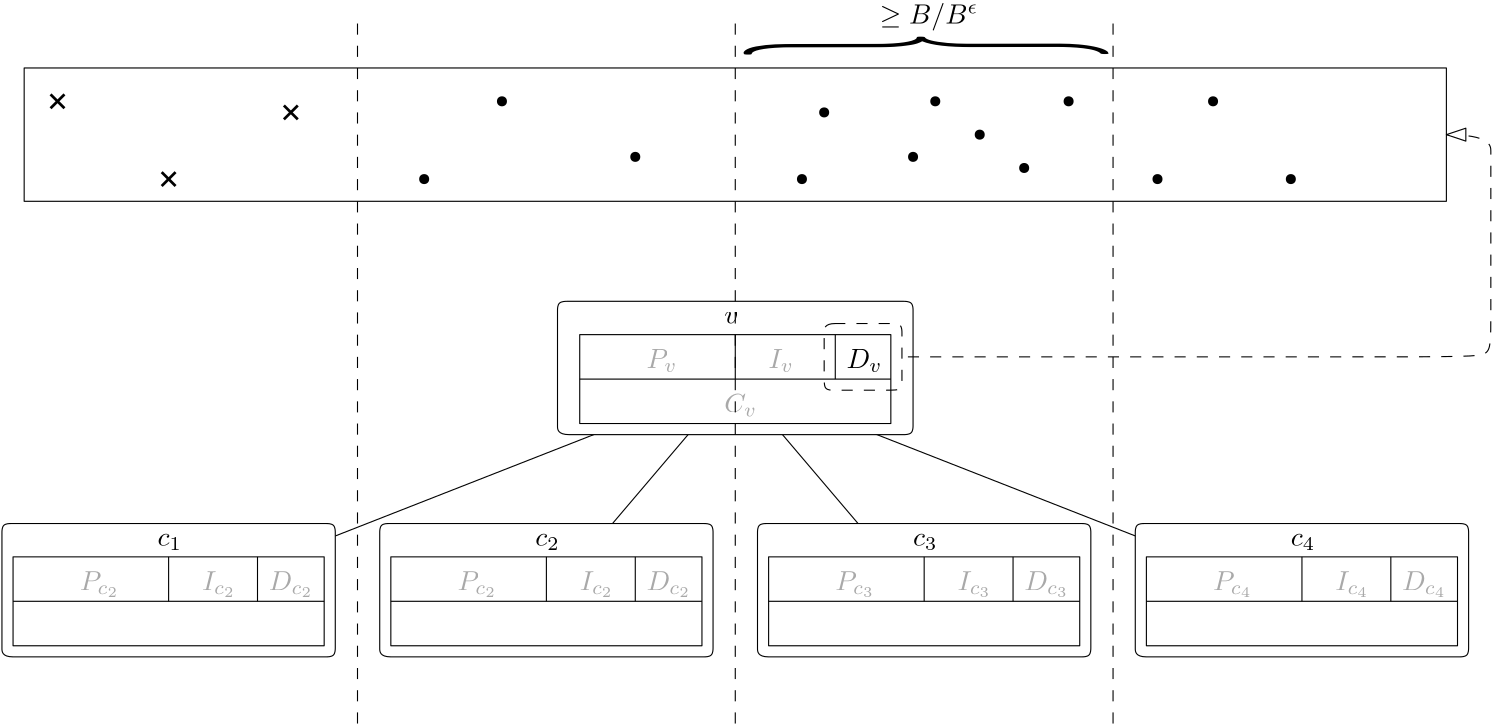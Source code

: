 <?xml version="1.0"?>
<!DOCTYPE ipe SYSTEM "ipe.dtd">
<ipe version="70107" creator="Ipe 7.2.2">
<info created="D:20160503183544" modified="D:20160515160229"/>
<ipestyle name="basic">
<symbol name="arrow/arc(spx)">
<path stroke="sym-stroke" fill="sym-stroke" pen="sym-pen">
0 0 m
-1 0.333 l
-1 -0.333 l
h
</path>
</symbol>
<symbol name="arrow/farc(spx)">
<path stroke="sym-stroke" fill="white" pen="sym-pen">
0 0 m
-1 0.333 l
-1 -0.333 l
h
</path>
</symbol>
<symbol name="arrow/ptarc(spx)">
<path stroke="sym-stroke" fill="sym-stroke" pen="sym-pen">
0 0 m
-1 0.333 l
-0.8 0 l
-1 -0.333 l
h
</path>
</symbol>
<symbol name="arrow/fptarc(spx)">
<path stroke="sym-stroke" fill="white" pen="sym-pen">
0 0 m
-1 0.333 l
-0.8 0 l
-1 -0.333 l
h
</path>
</symbol>
<symbol name="mark/circle(sx)" transformations="translations">
<path fill="sym-stroke">
0.6 0 0 0.6 0 0 e
0.4 0 0 0.4 0 0 e
</path>
</symbol>
<symbol name="mark/disk(sx)" transformations="translations">
<path fill="sym-stroke">
0.6 0 0 0.6 0 0 e
</path>
</symbol>
<symbol name="mark/fdisk(sfx)" transformations="translations">
<group>
<path fill="sym-fill">
0.5 0 0 0.5 0 0 e
</path>
<path fill="sym-stroke" fillrule="eofill">
0.6 0 0 0.6 0 0 e
0.4 0 0 0.4 0 0 e
</path>
</group>
</symbol>
<symbol name="mark/box(sx)" transformations="translations">
<path fill="sym-stroke" fillrule="eofill">
-0.6 -0.6 m
0.6 -0.6 l
0.6 0.6 l
-0.6 0.6 l
h
-0.4 -0.4 m
0.4 -0.4 l
0.4 0.4 l
-0.4 0.4 l
h
</path>
</symbol>
<symbol name="mark/square(sx)" transformations="translations">
<path fill="sym-stroke">
-0.6 -0.6 m
0.6 -0.6 l
0.6 0.6 l
-0.6 0.6 l
h
</path>
</symbol>
<symbol name="mark/fsquare(sfx)" transformations="translations">
<group>
<path fill="sym-fill">
-0.5 -0.5 m
0.5 -0.5 l
0.5 0.5 l
-0.5 0.5 l
h
</path>
<path fill="sym-stroke" fillrule="eofill">
-0.6 -0.6 m
0.6 -0.6 l
0.6 0.6 l
-0.6 0.6 l
h
-0.4 -0.4 m
0.4 -0.4 l
0.4 0.4 l
-0.4 0.4 l
h
</path>
</group>
</symbol>
<symbol name="mark/cross(sx)" transformations="translations">
<group>
<path fill="sym-stroke">
-0.43 -0.57 m
0.57 0.43 l
0.43 0.57 l
-0.57 -0.43 l
h
</path>
<path fill="sym-stroke">
-0.43 0.57 m
0.57 -0.43 l
0.43 -0.57 l
-0.57 0.43 l
h
</path>
</group>
</symbol>
<symbol name="arrow/fnormal(spx)">
<path stroke="sym-stroke" fill="white" pen="sym-pen">
0 0 m
-1 0.333 l
-1 -0.333 l
h
</path>
</symbol>
<symbol name="arrow/pointed(spx)">
<path stroke="sym-stroke" fill="sym-stroke" pen="sym-pen">
0 0 m
-1 0.333 l
-0.8 0 l
-1 -0.333 l
h
</path>
</symbol>
<symbol name="arrow/fpointed(spx)">
<path stroke="sym-stroke" fill="white" pen="sym-pen">
0 0 m
-1 0.333 l
-0.8 0 l
-1 -0.333 l
h
</path>
</symbol>
<symbol name="arrow/linear(spx)">
<path stroke="sym-stroke" pen="sym-pen">
-1 0.333 m
0 0 l
-1 -0.333 l
</path>
</symbol>
<symbol name="arrow/fdouble(spx)">
<path stroke="sym-stroke" fill="white" pen="sym-pen">
0 0 m
-1 0.333 l
-1 -0.333 l
h
-1 0 m
-2 0.333 l
-2 -0.333 l
h
</path>
</symbol>
<symbol name="arrow/double(spx)">
<path stroke="sym-stroke" fill="sym-stroke" pen="sym-pen">
0 0 m
-1 0.333 l
-1 -0.333 l
h
-1 0 m
-2 0.333 l
-2 -0.333 l
h
</path>
</symbol>
<pen name="heavier" value="0.8"/>
<pen name="fat" value="1.2"/>
<pen name="ultrafat" value="2"/>
<symbolsize name="large" value="5"/>
<symbolsize name="small" value="2"/>
<symbolsize name="tiny" value="1.1"/>
<arrowsize name="large" value="10"/>
<arrowsize name="small" value="5"/>
<arrowsize name="tiny" value="3"/>
<color name="red" value="1 0 0"/>
<color name="green" value="0 1 0"/>
<color name="blue" value="0 0 1"/>
<color name="yellow" value="1 1 0"/>
<color name="orange" value="1 0.647 0"/>
<color name="gold" value="1 0.843 0"/>
<color name="purple" value="0.627 0.125 0.941"/>
<color name="gray" value="0.745"/>
<color name="brown" value="0.647 0.165 0.165"/>
<color name="navy" value="0 0 0.502"/>
<color name="pink" value="1 0.753 0.796"/>
<color name="seagreen" value="0.18 0.545 0.341"/>
<color name="turquoise" value="0.251 0.878 0.816"/>
<color name="violet" value="0.933 0.51 0.933"/>
<color name="darkblue" value="0 0 0.545"/>
<color name="darkcyan" value="0 0.545 0.545"/>
<color name="darkgray" value="0.663"/>
<color name="darkgreen" value="0 0.392 0"/>
<color name="darkmagenta" value="0.545 0 0.545"/>
<color name="darkorange" value="1 0.549 0"/>
<color name="darkred" value="0.545 0 0"/>
<color name="lightblue" value="0.678 0.847 0.902"/>
<color name="lightcyan" value="0.878 1 1"/>
<color name="lightgray" value="0.827"/>
<color name="lightgreen" value="0.565 0.933 0.565"/>
<color name="lightyellow" value="1 1 0.878"/>
<dashstyle name="dashed" value="[4] 0"/>
<dashstyle name="dotted" value="[1 3] 0"/>
<dashstyle name="dash dotted" value="[4 2 1 2] 0"/>
<dashstyle name="dash dot dotted" value="[4 2 1 2 1 2] 0"/>
<textsize name="large" value="\large"/>
<textsize name="Large" value="\Large"/>
<textsize name="LARGE" value="\LARGE"/>
<textsize name="huge" value="\huge"/>
<textsize name="Huge" value="\Huge"/>
<textsize name="small" value="\small"/>
<textsize name="footnote" value="\footnotesize"/>
<textsize name="tiny" value="\tiny"/>
<textstyle name="center" begin="\begin{center}" end="\end{center}"/>
<textstyle name="itemize" begin="\begin{itemize}" end="\end{itemize}"/>
<textstyle name="item" begin="\begin{itemize}\item{}" end="\end{itemize}"/>
<gridsize name="4 pts" value="4"/>
<gridsize name="8 pts (~3 mm)" value="8"/>
<gridsize name="16 pts (~6 mm)" value="16"/>
<gridsize name="32 pts (~12 mm)" value="32"/>
<gridsize name="10 pts (~3.5 mm)" value="10"/>
<gridsize name="20 pts (~7 mm)" value="20"/>
<gridsize name="14 pts (~5 mm)" value="14"/>
<gridsize name="28 pts (~10 mm)" value="28"/>
<gridsize name="56 pts (~20 mm)" value="56"/>
<anglesize name="90 deg" value="90"/>
<anglesize name="60 deg" value="60"/>
<anglesize name="45 deg" value="45"/>
<anglesize name="30 deg" value="30"/>
<anglesize name="22.5 deg" value="22.5"/>
<opacity name="10%" value="0.1"/>
<opacity name="30%" value="0.3"/>
<opacity name="50%" value="0.5"/>
<opacity name="75%" value="0.75"/>
<tiling name="falling" angle="-60" step="4" width="1"/>
<tiling name="rising" angle="30" step="4" width="1"/>
</ipestyle>
<page>
<layer name="alpha"/>
<view layers="alpha" active="alpha"/>
<path layer="alpha" matrix="1.04082 0 0 1 4.89796 -96" stroke="black" fill="white">
272 784 m
76 704 l
76 704 l
76 704 l
</path>
<path matrix="1.0625 0 0 1 -1 -96" stroke="black" fill="white">
272 784 m
208 704 l
208 704 l
</path>
<path matrix="1 0 0 1 16 -96" stroke="black" fill="white">
272 784 m
340 704 l
340 704 l
</path>
<path matrix="1.02 0 0 1 10.56 -96" stroke="black" fill="white">
272 784 m
472 704 l
472 704 l
</path>
<path matrix="1.06667 0 0 1 -19.2 0" stroke="black" fill="white">
232 668 m
228 668
228 672
228 672
228 712
228 712
228 716
232 716
232 716
344 716
344 716
348 716
348 712
348 712
348 672
348 672
348 668
344 668
344 668
232 668
232 668 c
</path>
<path matrix="1.16667 0 0 1 26.667 -80" stroke="black" fill="1">
176 784 m
176 752 l
272 752 l
272 784 l
h
</path>
<path matrix="1.16667 0 0 1 -29.333 -96" stroke="black">
224 784 m
320 784 l
</path>
<path matrix="1 0 0 1 32 -96" stroke="black">
256 800 m
256 784 l
</path>
<path matrix="1 0 0 1 36 -96" stroke="black">
288 800 m
288 784 l
</path>
<text matrix="1 0 0 1 28 -96" transformations="translations" pos="300 788" stroke="black" type="label" width="12.982" height="6.812" depth="1.49" valign="baseline">$D_v$</text>
<text matrix="1 0 0 1 0 -4" transformations="translations" pos="284 712" stroke="black" type="label" width="5.187" height="4.289" depth="0" valign="baseline">$v$</text>
<text matrix="1 0 0 1 32 -96" transformations="translations" pos="268 788" stroke="darkgray" type="label" width="9.113" height="6.812" depth="1.49" valign="baseline">$I_{v}$</text>
<text matrix="1 0 0 1 24 -100" transformations="translations" pos="232 792" stroke="darkgray" type="label" width="11.13" height="6.812" depth="1.49" valign="baseline">$P_{v}$</text>
<text matrix="1 0 0 1 0 -4" transformations="translations" pos="284 680" stroke="darkgray" type="label" width="11.854" height="6.812" depth="1.49" valign="baseline">$C_{v}$</text>
<path matrix="1 0 0 1 -204 -80" stroke="black" fill="white">
232 668 m
228 668
228 672
228 672
228 712
228 712
228 716
232 716
232 716
344 716
344 716
348 716
348 712
348 712
348 672
348 672
348 668
344 668
344 668
232 668
232 668 c
</path>
<text matrix="1 0 0 1 -204 -84" transformations="translations" pos="284 712" stroke="black" type="label" width="8.781" height="4.294" depth="1.49" valign="baseline">$c_1$</text>
<path matrix="1.16667 0 0 1 -177.333 -160" stroke="black" fill="1">
176 784 m
176 752 l
272 752 l
272 784 l
h
</path>
<path matrix="1.16667 0 0 1 -233.333 -176" stroke="black">
224 784 m
320 784 l
</path>
<path matrix="1 0 0 1 -172 -176" stroke="black">
256 800 m
256 784 l
</path>
<path matrix="1 0 0 1 -172 -176" stroke="black">
288 800 m
288 784 l
</path>
<text matrix="1 0 0 1 -180 -180" transformations="translations" pos="232 792" stroke="darkgray" type="label" width="14.343" height="6.808" depth="2.49" valign="baseline">$P_{c_2}$</text>
<text matrix="1 0 0 1 -172 -176" transformations="translations" pos="268 788" stroke="darkgray" type="label" width="12.326" height="6.808" depth="2.49" valign="baseline">$I_{c_2}$</text>
<text matrix="1 0 0 1 -180 -176" transformations="translations" pos="300 788" stroke="darkgray" type="label" width="16.195" height="6.808" depth="2.49" valign="baseline">$D_{c_2}$</text>
<path matrix="1 0 0 1 -68 -80" stroke="black" fill="white">
232 668 m
228 668
228 672
228 672
228 712
228 712
228 716
232 716
232 716
344 716
344 716
348 716
348 712
348 712
348 672
348 672
348 668
344 668
344 668
232 668
232 668 c
</path>
<text matrix="1 0 0 1 -68 -84" transformations="translations" pos="284 712" stroke="black" type="label" width="8.781" height="4.294" depth="1.49" valign="baseline">$c_2$</text>
<path matrix="1.16667 0 0 1 -41.333 -160" stroke="black" fill="1">
176 784 m
176 752 l
272 752 l
272 784 l
h
</path>
<path matrix="1.16667 0 0 1 -97.333 -176" stroke="black">
224 784 m
320 784 l
</path>
<path matrix="1 0 0 1 -36 -176" stroke="black">
256 800 m
256 784 l
</path>
<path matrix="1 0 0 1 -36 -176" stroke="black">
288 800 m
288 784 l
</path>
<text matrix="1 0 0 1 -44 -180" transformations="translations" pos="232 792" stroke="darkgray" type="label" width="14.343" height="6.808" depth="2.49" valign="baseline">$P_{c_2}$</text>
<text matrix="1 0 0 1 -36 -176" transformations="translations" pos="268 788" stroke="darkgray" type="label" width="12.326" height="6.808" depth="2.49" valign="baseline">$I_{c_2}$</text>
<text matrix="1 0 0 1 -44 -176" transformations="translations" pos="300 788" stroke="darkgray" type="label" width="16.195" height="6.808" depth="2.49" valign="baseline">$D_{c_2}$</text>
<path matrix="1 0 0 1 68 -80" stroke="black" fill="white">
232 668 m
228 668
228 672
228 672
228 712
228 712
228 716
232 716
232 716
344 716
344 716
348 716
348 712
348 712
348 672
348 672
348 668
344 668
344 668
232 668
232 668 c
</path>
<text matrix="1 0 0 1 68 -84" transformations="translations" pos="284 712" stroke="black" type="label" width="8.781" height="4.294" depth="1.49" valign="baseline">$c_3$</text>
<path matrix="1.16667 0 0 1 94.667 -160" stroke="black" fill="1">
176 784 m
176 752 l
272 752 l
272 784 l
h
</path>
<path matrix="1.16667 0 0 1 38.667 -176" stroke="black">
224 784 m
320 784 l
</path>
<path matrix="1 0 0 1 100 -176" stroke="black">
256 800 m
256 784 l
</path>
<path matrix="1 0 0 1 100 -176" stroke="black">
288 800 m
288 784 l
</path>
<text matrix="1 0 0 1 92 -180" transformations="translations" pos="232 792" stroke="darkgray" type="label" width="14.343" height="6.808" depth="2.49" valign="baseline">$P_{c_3}$</text>
<text matrix="1 0 0 1 100 -176" transformations="translations" pos="268 788" stroke="darkgray" type="label" width="12.326" height="6.808" depth="2.49" valign="baseline">$I_{c_3}$</text>
<text matrix="1 0 0 1 92 -176" transformations="translations" pos="300 788" stroke="darkgray" type="label" width="16.195" height="6.808" depth="2.49" valign="baseline">$D_{c_3}$</text>
<path matrix="1 0 0 1 204 -80" stroke="black" fill="white">
232 668 m
228 668
228 672
228 672
228 712
228 712
228 716
232 716
232 716
344 716
344 716
348 716
348 712
348 712
348 672
348 672
348 668
344 668
344 668
232 668
232 668 c
</path>
<text matrix="1 0 0 1 204 -84" transformations="translations" pos="284 712" stroke="black" type="label" width="8.781" height="4.294" depth="1.49" valign="baseline">$c_4$</text>
<path matrix="1.16667 0 0 1 230.667 -160" stroke="black" fill="1">
176 784 m
176 752 l
272 752 l
272 784 l
h
</path>
<path matrix="1.16667 0 0 1 174.667 -176" stroke="black">
224 784 m
320 784 l
</path>
<path matrix="1 0 0 1 236 -176" stroke="black">
256 800 m
256 784 l
</path>
<path matrix="1 0 0 1 236 -176" stroke="black">
288 800 m
288 784 l
</path>
<text matrix="1 0 0 1 228 -180" transformations="translations" pos="232 792" stroke="darkgray" type="label" width="14.343" height="6.808" depth="2.49" valign="baseline">$P_{c_4}$</text>
<text matrix="1 0 0 1 236 -176" transformations="translations" pos="268 788" stroke="darkgray" type="label" width="12.326" height="6.808" depth="2.49" valign="baseline">$I_{c_4}$</text>
<text matrix="1 0 0 1 228 -176" transformations="translations" pos="300 788" stroke="darkgray" type="label" width="16.195" height="6.808" depth="2.49" valign="baseline">$D_{c_4}$</text>
<path stroke="black" dash="dashed">
324 708 m
320 708
320 704
320 704
320 688
320 684
324 684
324 684
344 684
348 684
348 688
348 688
348 704
348 704
348 708
344 708
344 708
324 708
324 708 c
</path>
<path matrix="1 0 0 1 -4 -4" stroke="black" dash="dashed">
156 568 m
156 820 l
156 820 l
</path>
<path matrix="1 0 0 1 132 -4" stroke="black" dash="dashed">
156 568 m
156 820 l
156 820 l
</path>
<path matrix="1 0 0 1 268 -4" stroke="black" dash="dashed">
156 568 m
156 820 l
156 820 l
</path>
<path stroke="black">
32 800 m
32 752 l
544 752 l
544 800 l
h
</path>
<path stroke="black" dash="dashed" rarrow="farc/normal">
544 776 m
560 776
560 768
560 768
560 704
560 696
548 696
348 696
348 696 c
</path>
<use name="mark/cross(sx)" pos="44 788" size="large" stroke="black"/>
<use name="mark/cross(sx)" pos="84 760" size="large" stroke="black"/>
<use name="mark/cross(sx)" pos="128 784" size="large" stroke="black"/>
<use name="mark/disk(sx)" pos="176 760" size="normal" stroke="black"/>
<use name="mark/disk(sx)" pos="204 788" size="normal" stroke="black"/>
<use name="mark/disk(sx)" pos="312 760" size="normal" stroke="black"/>
<use name="mark/disk(sx)" pos="360 788" size="normal" stroke="black"/>
<use name="mark/disk(sx)" pos="440 760" size="normal" stroke="black"/>
<use name="mark/disk(sx)" pos="460 788" size="normal" stroke="black"/>
<use name="mark/disk(sx)" pos="488 760" size="normal" stroke="black"/>
<use matrix="1 0 0 1 -148 -8" name="mark/disk(sx)" pos="524 784" size="normal" stroke="black"/>
<use name="mark/disk(sx)" pos="392 764" size="normal" stroke="black"/>
<use name="mark/disk(sx)" pos="320 784" size="normal" stroke="black"/>
<use name="mark/disk(sx)" pos="252 768" size="normal" stroke="black"/>
<use name="mark/disk(sx)" pos="352 768" size="normal" stroke="black"/>
<use name="mark/disk(sx)" pos="408 788" size="normal" stroke="black"/>
<text matrix="-0.255982 0.722425 -5.30345 -0.00770917 4041.24 742.469" pos="92 684" stroke="black" type="label" width="12.394" height="18.587" depth="6.2" valign="baseline" size="Huge">\}</text>
<text matrix="1 0 0 1 -12 -12" transformations="translations" pos="352 828" stroke="black" type="label" width="35.429" height="7.473" depth="2.49" valign="baseline">$\geq B/B^\epsilon$</text>
</page>
</ipe>
